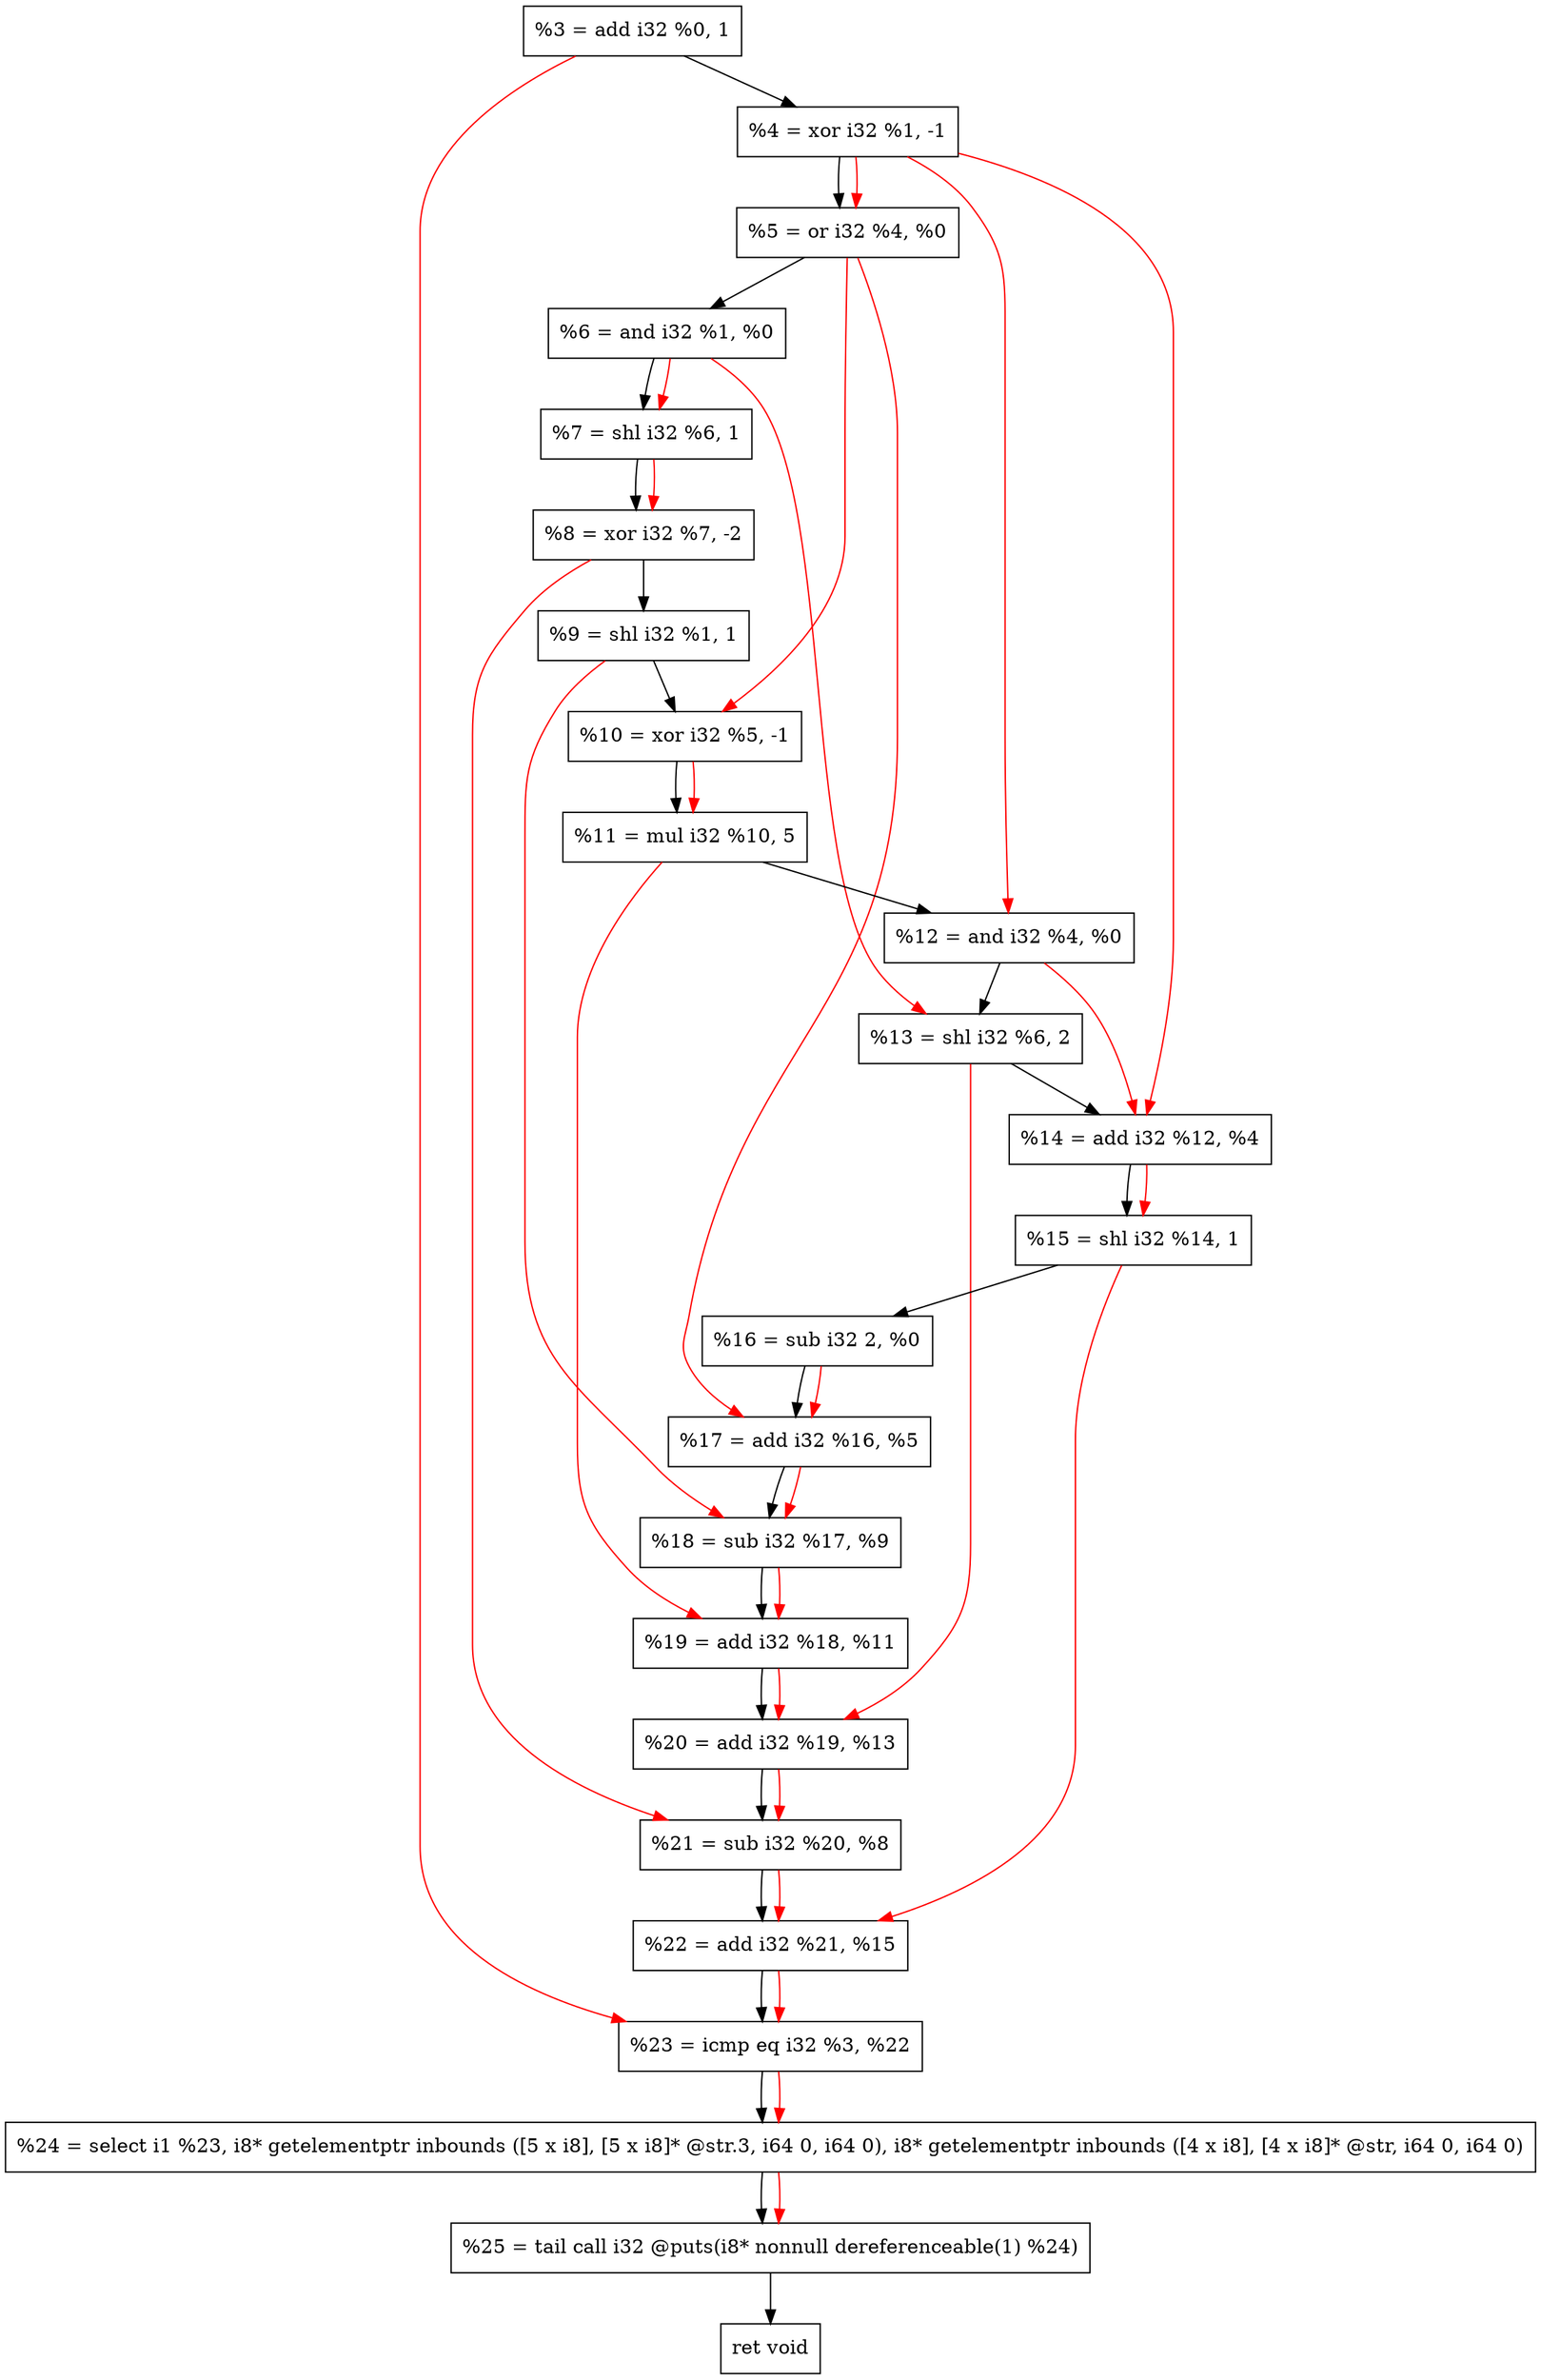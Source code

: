 digraph "DFG for'crackme' function" {
	Node0x15c5af0[shape=record, label="  %3 = add i32 %0, 1"];
	Node0x15c5b90[shape=record, label="  %4 = xor i32 %1, -1"];
	Node0x15c5c50[shape=record, label="  %5 = or i32 %4, %0"];
	Node0x15c5cc0[shape=record, label="  %6 = and i32 %1, %0"];
	Node0x15c5d30[shape=record, label="  %7 = shl i32 %6, 1"];
	Node0x15c5da0[shape=record, label="  %8 = xor i32 %7, -2"];
	Node0x15c5e10[shape=record, label="  %9 = shl i32 %1, 1"];
	Node0x15c5e80[shape=record, label="  %10 = xor i32 %5, -1"];
	Node0x15c5f20[shape=record, label="  %11 = mul i32 %10, 5"];
	Node0x15c5f90[shape=record, label="  %12 = and i32 %4, %0"];
	Node0x15c6030[shape=record, label="  %13 = shl i32 %6, 2"];
	Node0x15c60a0[shape=record, label="  %14 = add i32 %12, %4"];
	Node0x15c6110[shape=record, label="  %15 = shl i32 %14, 1"];
	Node0x15c6180[shape=record, label="  %16 = sub i32 2, %0"];
	Node0x15c61f0[shape=record, label="  %17 = add i32 %16, %5"];
	Node0x15c6260[shape=record, label="  %18 = sub i32 %17, %9"];
	Node0x15c62d0[shape=record, label="  %19 = add i32 %18, %11"];
	Node0x15c6340[shape=record, label="  %20 = add i32 %19, %13"];
	Node0x15c63b0[shape=record, label="  %21 = sub i32 %20, %8"];
	Node0x15c6420[shape=record, label="  %22 = add i32 %21, %15"];
	Node0x15c6490[shape=record, label="  %23 = icmp eq i32 %3, %22"];
	Node0x1566268[shape=record, label="  %24 = select i1 %23, i8* getelementptr inbounds ([5 x i8], [5 x i8]* @str.3, i64 0, i64 0), i8* getelementptr inbounds ([4 x i8], [4 x i8]* @str, i64 0, i64 0)"];
	Node0x15c6930[shape=record, label="  %25 = tail call i32 @puts(i8* nonnull dereferenceable(1) %24)"];
	Node0x15c6980[shape=record, label="  ret void"];
	Node0x15c5af0 -> Node0x15c5b90;
	Node0x15c5b90 -> Node0x15c5c50;
	Node0x15c5c50 -> Node0x15c5cc0;
	Node0x15c5cc0 -> Node0x15c5d30;
	Node0x15c5d30 -> Node0x15c5da0;
	Node0x15c5da0 -> Node0x15c5e10;
	Node0x15c5e10 -> Node0x15c5e80;
	Node0x15c5e80 -> Node0x15c5f20;
	Node0x15c5f20 -> Node0x15c5f90;
	Node0x15c5f90 -> Node0x15c6030;
	Node0x15c6030 -> Node0x15c60a0;
	Node0x15c60a0 -> Node0x15c6110;
	Node0x15c6110 -> Node0x15c6180;
	Node0x15c6180 -> Node0x15c61f0;
	Node0x15c61f0 -> Node0x15c6260;
	Node0x15c6260 -> Node0x15c62d0;
	Node0x15c62d0 -> Node0x15c6340;
	Node0x15c6340 -> Node0x15c63b0;
	Node0x15c63b0 -> Node0x15c6420;
	Node0x15c6420 -> Node0x15c6490;
	Node0x15c6490 -> Node0x1566268;
	Node0x1566268 -> Node0x15c6930;
	Node0x15c6930 -> Node0x15c6980;
edge [color=red]
	Node0x15c5b90 -> Node0x15c5c50;
	Node0x15c5cc0 -> Node0x15c5d30;
	Node0x15c5d30 -> Node0x15c5da0;
	Node0x15c5c50 -> Node0x15c5e80;
	Node0x15c5e80 -> Node0x15c5f20;
	Node0x15c5b90 -> Node0x15c5f90;
	Node0x15c5cc0 -> Node0x15c6030;
	Node0x15c5f90 -> Node0x15c60a0;
	Node0x15c5b90 -> Node0x15c60a0;
	Node0x15c60a0 -> Node0x15c6110;
	Node0x15c6180 -> Node0x15c61f0;
	Node0x15c5c50 -> Node0x15c61f0;
	Node0x15c61f0 -> Node0x15c6260;
	Node0x15c5e10 -> Node0x15c6260;
	Node0x15c6260 -> Node0x15c62d0;
	Node0x15c5f20 -> Node0x15c62d0;
	Node0x15c62d0 -> Node0x15c6340;
	Node0x15c6030 -> Node0x15c6340;
	Node0x15c6340 -> Node0x15c63b0;
	Node0x15c5da0 -> Node0x15c63b0;
	Node0x15c63b0 -> Node0x15c6420;
	Node0x15c6110 -> Node0x15c6420;
	Node0x15c5af0 -> Node0x15c6490;
	Node0x15c6420 -> Node0x15c6490;
	Node0x15c6490 -> Node0x1566268;
	Node0x1566268 -> Node0x15c6930;
}
